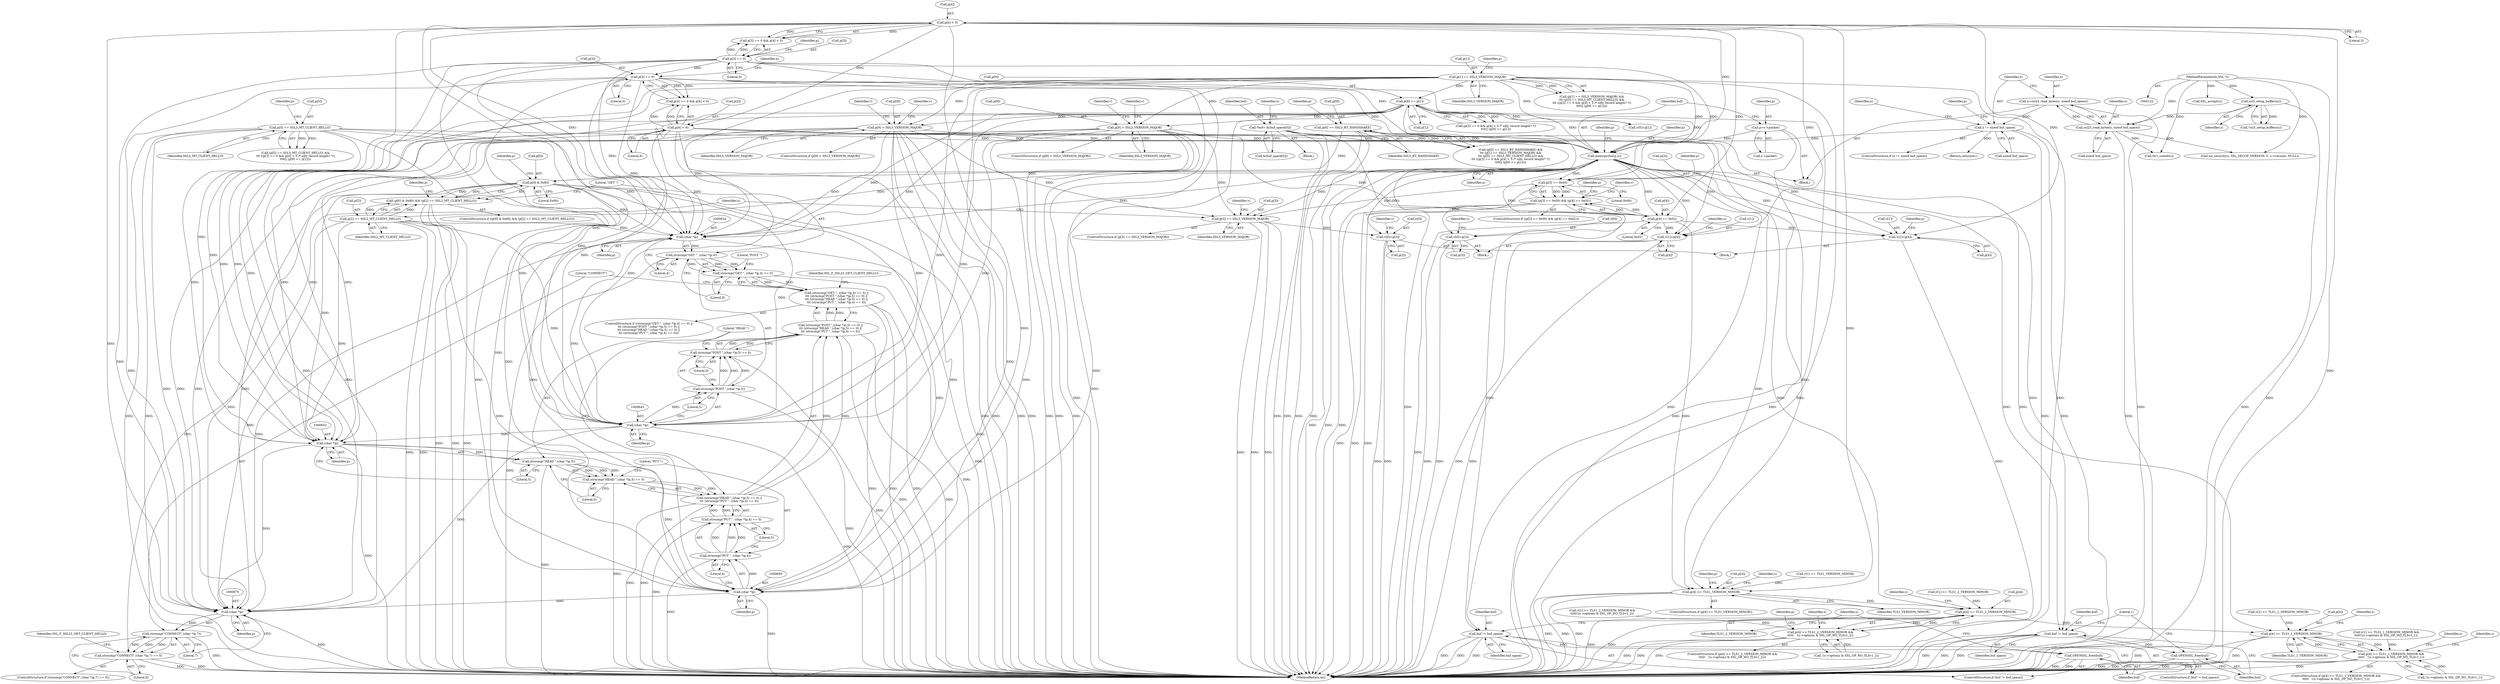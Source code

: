 digraph "1_openssl_280b1f1ad12131defcd986676a8fc9717aaa601b@API" {
"1000415" [label="(Call,memcpy(buf,p,n))"];
"1000127" [label="(Call,*buf= &(buf_space[0]))"];
"1000410" [label="(Call,p=s->packet)"];
"1000234" [label="(Call,p[3] == 0)"];
"1000207" [label="(Call,p[3] == 0)"];
"1000194" [label="(Call,p[1] == SSL3_VERSION_MAJOR)"];
"1000212" [label="(Call,p[4] < 5)"];
"1000217" [label="(Call,p[9] >= p[1])"];
"1000200" [label="(Call,p[5] == SSL3_MT_CLIENT_HELLO)"];
"1000239" [label="(Call,p[4] < 6)"];
"1000188" [label="(Call,p[0] == SSL3_RT_HANDSHAKE)"];
"1000251" [label="(Call,p[9] > SSL3_VERSION_MAJOR)"];
"1000392" [label="(Call,p[9] > SSL3_VERSION_MAJOR)"];
"1000179" [label="(Call,n != sizeof buf_space)"];
"1000172" [label="(Call,n=ssl23_read_bytes(s, sizeof buf_space))"];
"1000174" [label="(Call,ssl23_read_bytes(s, sizeof buf_space))"];
"1000169" [label="(Call,ssl3_setup_buffers(s))"];
"1000123" [label="(MethodParameterIn,SSL *s)"];
"1000421" [label="(Call,p[0] & 0x80)"];
"1000420" [label="(Call,(p[0] & 0x80) && (p[2] == SSL2_MT_CLIENT_HELLO))"];
"1000633" [label="(Call,(char *)p)"];
"1000631" [label="(Call,strncmp(\"GET \", (char *)p,4))"];
"1000630" [label="(Call,strncmp(\"GET \", (char *)p,4) == 0)"];
"1000629" [label="(Call,(strncmp(\"GET \", (char *)p,4) == 0) ||\n\t\t\t (strncmp(\"POST \",(char *)p,5) == 0) ||\n\t\t\t (strncmp(\"HEAD \",(char *)p,5) == 0) ||\n\t\t\t (strncmp(\"PUT \", (char *)p,4) == 0))"];
"1000642" [label="(Call,(char *)p)"];
"1000640" [label="(Call,strncmp(\"POST \",(char *)p,5))"];
"1000639" [label="(Call,strncmp(\"POST \",(char *)p,5) == 0)"];
"1000638" [label="(Call,(strncmp(\"POST \",(char *)p,5) == 0) ||\n\t\t\t (strncmp(\"HEAD \",(char *)p,5) == 0) ||\n\t\t\t (strncmp(\"PUT \", (char *)p,4) == 0))"];
"1000651" [label="(Call,(char *)p)"];
"1000649" [label="(Call,strncmp(\"HEAD \",(char *)p,5))"];
"1000648" [label="(Call,strncmp(\"HEAD \",(char *)p,5) == 0)"];
"1000647" [label="(Call,(strncmp(\"HEAD \",(char *)p,5) == 0) ||\n\t\t\t (strncmp(\"PUT \", (char *)p,4) == 0))"];
"1000659" [label="(Call,(char *)p)"];
"1000657" [label="(Call,strncmp(\"PUT \", (char *)p,4))"];
"1000656" [label="(Call,strncmp(\"PUT \", (char *)p,4) == 0)"];
"1000674" [label="(Call,(char *)p)"];
"1000672" [label="(Call,strncmp(\"CONNECT\",(char *)p,7))"];
"1000671" [label="(Call,strncmp(\"CONNECT\",(char *)p,7) == 0)"];
"1000426" [label="(Call,p[2] == SSL2_MT_CLIENT_HELLO)"];
"1000434" [label="(Call,p[3] == 0x00)"];
"1000433" [label="(Call,(p[3] == 0x00) && (p[4] == 0x02))"];
"1000445" [label="(Call,v[0]=p[3])"];
"1000471" [label="(Call,p[3] == SSL3_VERSION_MAJOR)"];
"1000477" [label="(Call,v[0]=p[3])"];
"1000439" [label="(Call,p[4] == 0x02)"];
"1000452" [label="(Call,v[1]=p[4])"];
"1000484" [label="(Call,v[1]=p[4])"];
"1000492" [label="(Call,p[4] >= TLS1_VERSION_MINOR)"];
"1000500" [label="(Call,p[4] >= TLS1_2_VERSION_MINOR)"];
"1000499" [label="(Call,p[4] >= TLS1_2_VERSION_MINOR &&\n\t\t\t\t\t   !(s->options & SSL_OP_NO_TLSv1_2))"];
"1000525" [label="(Call,p[4] >= TLS1_1_VERSION_MINOR)"];
"1000524" [label="(Call,p[4] >= TLS1_1_VERSION_MINOR &&\n\t\t\t\t\t   !(s->options & SSL_OP_NO_TLSv1_1))"];
"1000743" [label="(Call,buf != buf_space)"];
"1000746" [label="(Call,OPENSSL_free(buf))"];
"1000753" [label="(Call,buf != buf_space)"];
"1000756" [label="(Call,OPENSSL_free(buf))"];
"1000432" [label="(ControlStructure,if ((p[3] == 0x00) && (p[4] == 0x02)))"];
"1000422" [label="(Call,p[0])"];
"1000419" [label="(ControlStructure,if ((p[0] & 0x80) && (p[2] == SSL2_MT_CLIENT_HELLO)))"];
"1000433" [label="(Call,(p[3] == 0x00) && (p[4] == 0x02))"];
"1000649" [label="(Call,strncmp(\"HEAD \",(char *)p,5))"];
"1000193" [label="(Call,(p[1] == SSL3_VERSION_MAJOR) &&\n\t\t\t (p[5] == SSL3_MT_CLIENT_HELLO) &&\n\t\t\t ((p[3] == 0 && p[4] < 5 /* silly record length? */)\n\t\t\t\t|| (p[9] >= p[1])))"];
"1000202" [label="(Identifier,p)"];
"1000638" [label="(Call,(strncmp(\"POST \",(char *)p,5) == 0) ||\n\t\t\t (strncmp(\"HEAD \",(char *)p,5) == 0) ||\n\t\t\t (strncmp(\"PUT \", (char *)p,4) == 0))"];
"1000491" [label="(ControlStructure,if (p[4] >= TLS1_VERSION_MINOR))"];
"1000672" [label="(Call,strncmp(\"CONNECT\",(char *)p,7))"];
"1000129" [label="(Call,&(buf_space[0]))"];
"1000277" [label="(Call,v[1] >= TLS1_2_VERSION_MINOR &&\n\t\t\t\t\t!(s->options & SSL_OP_NO_TLSv1_2))"];
"1000184" [label="(Identifier,n)"];
"1000440" [label="(Call,p[4])"];
"1000233" [label="(Call,p[3] == 0 && p[4] < 6)"];
"1000640" [label="(Call,strncmp(\"POST \",(char *)p,5))"];
"1000243" [label="(Literal,6)"];
"1000415" [label="(Call,memcpy(buf,p,n))"];
"1000194" [label="(Call,p[1] == SSL3_VERSION_MAJOR)"];
"1000157" [label="(Block,)"];
"1000212" [label="(Call,p[4] < 5)"];
"1000218" [label="(Call,p[9])"];
"1000479" [label="(Identifier,v)"];
"1000300" [label="(Call,v[1] >= TLS1_1_VERSION_MINOR &&\n\t\t\t\t\t!(s->options & SSL_OP_NO_TLSv1_1))"];
"1000747" [label="(Identifier,buf)"];
"1000255" [label="(Identifier,SSL3_VERSION_MAJOR)"];
"1000674" [label="(Call,(char *)p)"];
"1000499" [label="(Call,p[4] >= TLS1_2_VERSION_MINOR &&\n\t\t\t\t\t   !(s->options & SSL_OP_NO_TLSv1_2))"];
"1000523" [label="(ControlStructure,if (p[4] >= TLS1_1_VERSION_MINOR &&\n\t\t\t\t\t   !(s->options & SSL_OP_NO_TLSv1_1)))"];
"1000188" [label="(Call,p[0] == SSL3_RT_HANDSHAKE)"];
"1000477" [label="(Call,v[0]=p[3])"];
"1000221" [label="(Call,p[1])"];
"1000645" [label="(Literal,5)"];
"1000200" [label="(Call,p[5] == SSL3_MT_CLIENT_HELLO)"];
"1000187" [label="(Call,(p[0] == SSL3_RT_HANDSHAKE) &&\n\t\t\t (p[1] == SSL3_VERSION_MAJOR) &&\n\t\t\t (p[5] == SSL3_MT_CLIENT_HELLO) &&\n\t\t\t ((p[3] == 0 && p[4] < 5 /* silly record length? */)\n\t\t\t\t|| (p[9] >= p[1])))"];
"1000636" [label="(Literal,4)"];
"1000454" [label="(Identifier,v)"];
"1000742" [label="(ControlStructure,if (buf != buf_space))"];
"1000183" [label="(Return,return(n);)"];
"1000647" [label="(Call,(strncmp(\"HEAD \",(char *)p,5) == 0) ||\n\t\t\t (strncmp(\"PUT \", (char *)p,4) == 0))"];
"1000301" [label="(Call,v[1] >= TLS1_1_VERSION_MINOR)"];
"1000486" [label="(Identifier,v)"];
"1000405" [label="(Identifier,v)"];
"1000434" [label="(Call,p[3] == 0x00)"];
"1000225" [label="(Call,v[0]=p[1])"];
"1000475" [label="(Identifier,SSL3_VERSION_MAJOR)"];
"1000471" [label="(Call,p[3] == SSL3_VERSION_MAJOR)"];
"1000527" [label="(Identifier,p)"];
"1000172" [label="(Call,n=ssl23_read_bytes(s, sizeof buf_space))"];
"1000427" [label="(Call,p[2])"];
"1000251" [label="(Call,p[9] > SSL3_VERSION_MAJOR)"];
"1000743" [label="(Call,buf != buf_space)"];
"1000181" [label="(Call,sizeof buf_space)"];
"1000168" [label="(Call,!ssl3_setup_buffers(s))"];
"1000217" [label="(Call,p[9] >= p[1])"];
"1000635" [label="(Identifier,p)"];
"1000174" [label="(Call,ssl23_read_bytes(s, sizeof buf_space))"];
"1000641" [label="(Literal,\"POST \")"];
"1000508" [label="(Identifier,s)"];
"1000204" [label="(Identifier,SSL3_MT_CLIENT_HELLO)"];
"1000234" [label="(Call,p[3] == 0)"];
"1000124" [label="(Block,)"];
"1000629" [label="(Call,(strncmp(\"GET \", (char *)p,4) == 0) ||\n\t\t\t (strncmp(\"POST \",(char *)p,5) == 0) ||\n\t\t\t (strncmp(\"HEAD \",(char *)p,5) == 0) ||\n\t\t\t (strncmp(\"PUT \", (char *)p,4) == 0))"];
"1000452" [label="(Call,v[1]=p[4])"];
"1000214" [label="(Identifier,p)"];
"1000176" [label="(Call,sizeof buf_space)"];
"1000258" [label="(Identifier,v)"];
"1000678" [label="(Literal,0)"];
"1000478" [label="(Call,v[0])"];
"1000744" [label="(Identifier,buf)"];
"1000435" [label="(Call,p[3])"];
"1000198" [label="(Identifier,SSL3_VERSION_MAJOR)"];
"1000213" [label="(Call,p[4])"];
"1000449" [label="(Call,p[3])"];
"1000525" [label="(Call,p[4] >= TLS1_1_VERSION_MINOR)"];
"1000666" [label="(Identifier,SSL_F_SSL23_GET_CLIENT_HELLO)"];
"1000691" [label="(Call,tls1_suiteb(s))"];
"1000662" [label="(Literal,4)"];
"1000676" [label="(Identifier,p)"];
"1000127" [label="(Call,*buf= &(buf_space[0]))"];
"1000688" [label="(Identifier,s)"];
"1000241" [label="(Identifier,p)"];
"1000175" [label="(Identifier,s)"];
"1000552" [label="(Identifier,s)"];
"1000657" [label="(Call,strncmp(\"PUT \", (char *)p,4))"];
"1000178" [label="(ControlStructure,if (n != sizeof buf_space))"];
"1000633" [label="(Call,(char *)p)"];
"1000745" [label="(Identifier,buf_space)"];
"1000529" [label="(Identifier,TLS1_1_VERSION_MINOR)"];
"1000754" [label="(Identifier,buf)"];
"1000270" [label="(Call,v[1] >= TLS1_VERSION_MINOR)"];
"1000713" [label="(Call,ssl_security(s, SSL_SECOP_VERSION, 0, s->version, NULL))"];
"1000170" [label="(Identifier,s)"];
"1000485" [label="(Call,v[1])"];
"1000143" [label="(Identifier,n)"];
"1000646" [label="(Literal,0)"];
"1000526" [label="(Call,p[4])"];
"1000673" [label="(Literal,\"CONNECT\")"];
"1000654" [label="(Literal,5)"];
"1000496" [label="(Identifier,TLS1_VERSION_MINOR)"];
"1000416" [label="(Identifier,buf)"];
"1000637" [label="(Literal,0)"];
"1000639" [label="(Call,strncmp(\"POST \",(char *)p,5) == 0)"];
"1000498" [label="(ControlStructure,if (p[4] >= TLS1_2_VERSION_MINOR &&\n\t\t\t\t\t   !(s->options & SSL_OP_NO_TLSv1_2)))"];
"1000757" [label="(Identifier,buf)"];
"1000128" [label="(Identifier,buf)"];
"1000173" [label="(Identifier,n)"];
"1000628" [label="(ControlStructure,if ((strncmp(\"GET \", (char *)p,4) == 0) ||\n\t\t\t (strncmp(\"POST \",(char *)p,5) == 0) ||\n\t\t\t (strncmp(\"HEAD \",(char *)p,5) == 0) ||\n\t\t\t (strncmp(\"PUT \", (char *)p,4) == 0)))"];
"1000473" [label="(Identifier,p)"];
"1000648" [label="(Call,strncmp(\"HEAD \",(char *)p,5) == 0)"];
"1000470" [label="(ControlStructure,if (p[3] == SSL3_VERSION_MAJOR))"];
"1000428" [label="(Identifier,p)"];
"1000240" [label="(Call,p[4])"];
"1000169" [label="(Call,ssl3_setup_buffers(s))"];
"1000505" [label="(Call,!(s->options & SSL_OP_NO_TLSv1_2))"];
"1000677" [label="(Literal,7)"];
"1000235" [label="(Call,p[3])"];
"1000196" [label="(Identifier,p)"];
"1000502" [label="(Identifier,p)"];
"1000425" [label="(Literal,0x80)"];
"1000514" [label="(Identifier,s)"];
"1000423" [label="(Identifier,p)"];
"1000399" [label="(Identifier,v)"];
"1000447" [label="(Identifier,v)"];
"1000488" [label="(Call,p[4])"];
"1000436" [label="(Identifier,p)"];
"1000472" [label="(Call,p[3])"];
"1000476" [label="(Block,)"];
"1000252" [label="(Call,p[9])"];
"1000755" [label="(Identifier,buf_space)"];
"1000421" [label="(Call,p[0] & 0x80)"];
"1000430" [label="(Identifier,SSL2_MT_CLIENT_HELLO)"];
"1000504" [label="(Identifier,TLS1_2_VERSION_MINOR)"];
"1000443" [label="(Literal,0x02)"];
"1000752" [label="(ControlStructure,if (buf != buf_space))"];
"1000750" [label="(Identifier,s)"];
"1000446" [label="(Call,v[0])"];
"1000481" [label="(Call,p[3])"];
"1000412" [label="(Call,s->packet)"];
"1000492" [label="(Call,p[4] >= TLS1_VERSION_MINOR)"];
"1000192" [label="(Identifier,SSL3_RT_HANDSHAKE)"];
"1000195" [label="(Call,p[1])"];
"1000438" [label="(Literal,0x00)"];
"1000761" [label="(MethodReturn,int)"];
"1000417" [label="(Identifier,p)"];
"1000533" [label="(Identifier,s)"];
"1000391" [label="(ControlStructure,if (p[9] > SSL3_VERSION_MAJOR))"];
"1000453" [label="(Call,v[1])"];
"1000493" [label="(Call,p[4])"];
"1000444" [label="(Block,)"];
"1000278" [label="(Call,v[1] >= TLS1_2_VERSION_MINOR)"];
"1000632" [label="(Literal,\"GET \")"];
"1000123" [label="(MethodParameterIn,SSL *s)"];
"1000179" [label="(Call,n != sizeof buf_space)"];
"1000524" [label="(Call,p[4] >= TLS1_1_VERSION_MINOR &&\n\t\t\t\t\t   !(s->options & SSL_OP_NO_TLSv1_1))"];
"1000209" [label="(Identifier,p)"];
"1000439" [label="(Call,p[4] == 0x02)"];
"1000445" [label="(Call,v[0]=p[3])"];
"1000206" [label="(Call,p[3] == 0 && p[4] < 5)"];
"1000530" [label="(Call,!(s->options & SSL_OP_NO_TLSv1_1))"];
"1000205" [label="(Call,(p[3] == 0 && p[4] < 5 /* silly record length? */)\n\t\t\t\t|| (p[9] >= p[1]))"];
"1000642" [label="(Call,(char *)p)"];
"1000207" [label="(Call,p[3] == 0)"];
"1000456" [label="(Call,p[4])"];
"1000651" [label="(Call,(char *)p)"];
"1000631" [label="(Call,strncmp(\"GET \", (char *)p,4))"];
"1000539" [label="(Identifier,s)"];
"1000238" [label="(Literal,0)"];
"1000760" [label="(Literal,1)"];
"1000250" [label="(ControlStructure,if (p[9] > SSL3_VERSION_MAJOR))"];
"1000656" [label="(Call,strncmp(\"PUT \", (char *)p,4) == 0)"];
"1000681" [label="(Identifier,SSL_F_SSL23_GET_CLIENT_HELLO)"];
"1000211" [label="(Literal,0)"];
"1000201" [label="(Call,p[5])"];
"1000602" [label="(Identifier,s)"];
"1000500" [label="(Call,p[4] >= TLS1_2_VERSION_MINOR)"];
"1000494" [label="(Identifier,p)"];
"1000659" [label="(Call,(char *)p)"];
"1000208" [label="(Call,p[3])"];
"1000180" [label="(Identifier,n)"];
"1000189" [label="(Call,p[0])"];
"1000644" [label="(Identifier,p)"];
"1000396" [label="(Identifier,SSL3_VERSION_MAJOR)"];
"1000393" [label="(Call,p[9])"];
"1000392" [label="(Call,p[9] > SSL3_VERSION_MAJOR)"];
"1000410" [label="(Call,p=s->packet)"];
"1000753" [label="(Call,buf != buf_space)"];
"1000216" [label="(Literal,5)"];
"1000441" [label="(Identifier,p)"];
"1000264" [label="(Identifier,v)"];
"1000190" [label="(Identifier,p)"];
"1000671" [label="(Call,strncmp(\"CONNECT\",(char *)p,7) == 0)"];
"1000655" [label="(Literal,0)"];
"1000746" [label="(Call,OPENSSL_free(buf))"];
"1000418" [label="(Identifier,n)"];
"1000463" [label="(Identifier,s)"];
"1000650" [label="(Literal,\"HEAD \")"];
"1000663" [label="(Literal,0)"];
"1000658" [label="(Literal,\"PUT \")"];
"1000661" [label="(Identifier,p)"];
"1000756" [label="(Call,OPENSSL_free(buf))"];
"1000484" [label="(Call,v[1]=p[4])"];
"1000630" [label="(Call,strncmp(\"GET \", (char *)p,4) == 0)"];
"1000426" [label="(Call,p[2] == SSL2_MT_CLIENT_HELLO)"];
"1000199" [label="(Call,(p[5] == SSL3_MT_CLIENT_HELLO) &&\n\t\t\t ((p[3] == 0 && p[4] < 5 /* silly record length? */)\n\t\t\t\t|| (p[9] >= p[1])))"];
"1000749" [label="(Call,SSL_accept(s))"];
"1000501" [label="(Call,p[4])"];
"1000420" [label="(Call,(p[0] & 0x80) && (p[2] == SSL2_MT_CLIENT_HELLO))"];
"1000239" [label="(Call,p[4] < 6)"];
"1000670" [label="(ControlStructure,if (strncmp(\"CONNECT\",(char *)p,7) == 0))"];
"1000653" [label="(Identifier,p)"];
"1000411" [label="(Identifier,p)"];
"1000415" -> "1000157"  [label="AST: "];
"1000415" -> "1000418"  [label="CFG: "];
"1000416" -> "1000415"  [label="AST: "];
"1000417" -> "1000415"  [label="AST: "];
"1000418" -> "1000415"  [label="AST: "];
"1000423" -> "1000415"  [label="CFG: "];
"1000415" -> "1000761"  [label="DDG: "];
"1000415" -> "1000761"  [label="DDG: "];
"1000415" -> "1000761"  [label="DDG: "];
"1000127" -> "1000415"  [label="DDG: "];
"1000410" -> "1000415"  [label="DDG: "];
"1000234" -> "1000415"  [label="DDG: "];
"1000194" -> "1000415"  [label="DDG: "];
"1000207" -> "1000415"  [label="DDG: "];
"1000212" -> "1000415"  [label="DDG: "];
"1000217" -> "1000415"  [label="DDG: "];
"1000200" -> "1000415"  [label="DDG: "];
"1000239" -> "1000415"  [label="DDG: "];
"1000188" -> "1000415"  [label="DDG: "];
"1000251" -> "1000415"  [label="DDG: "];
"1000392" -> "1000415"  [label="DDG: "];
"1000179" -> "1000415"  [label="DDG: "];
"1000415" -> "1000421"  [label="DDG: "];
"1000415" -> "1000426"  [label="DDG: "];
"1000415" -> "1000434"  [label="DDG: "];
"1000415" -> "1000439"  [label="DDG: "];
"1000415" -> "1000445"  [label="DDG: "];
"1000415" -> "1000452"  [label="DDG: "];
"1000415" -> "1000471"  [label="DDG: "];
"1000415" -> "1000477"  [label="DDG: "];
"1000415" -> "1000484"  [label="DDG: "];
"1000415" -> "1000492"  [label="DDG: "];
"1000415" -> "1000500"  [label="DDG: "];
"1000415" -> "1000525"  [label="DDG: "];
"1000415" -> "1000633"  [label="DDG: "];
"1000415" -> "1000743"  [label="DDG: "];
"1000415" -> "1000753"  [label="DDG: "];
"1000127" -> "1000124"  [label="AST: "];
"1000127" -> "1000129"  [label="CFG: "];
"1000128" -> "1000127"  [label="AST: "];
"1000129" -> "1000127"  [label="AST: "];
"1000143" -> "1000127"  [label="CFG: "];
"1000127" -> "1000761"  [label="DDG: "];
"1000127" -> "1000761"  [label="DDG: "];
"1000127" -> "1000743"  [label="DDG: "];
"1000127" -> "1000753"  [label="DDG: "];
"1000410" -> "1000157"  [label="AST: "];
"1000410" -> "1000412"  [label="CFG: "];
"1000411" -> "1000410"  [label="AST: "];
"1000412" -> "1000410"  [label="AST: "];
"1000416" -> "1000410"  [label="CFG: "];
"1000410" -> "1000761"  [label="DDG: "];
"1000234" -> "1000233"  [label="AST: "];
"1000234" -> "1000238"  [label="CFG: "];
"1000235" -> "1000234"  [label="AST: "];
"1000238" -> "1000234"  [label="AST: "];
"1000241" -> "1000234"  [label="CFG: "];
"1000233" -> "1000234"  [label="CFG: "];
"1000234" -> "1000761"  [label="DDG: "];
"1000234" -> "1000233"  [label="DDG: "];
"1000234" -> "1000233"  [label="DDG: "];
"1000207" -> "1000234"  [label="DDG: "];
"1000234" -> "1000434"  [label="DDG: "];
"1000234" -> "1000633"  [label="DDG: "];
"1000234" -> "1000642"  [label="DDG: "];
"1000234" -> "1000651"  [label="DDG: "];
"1000234" -> "1000659"  [label="DDG: "];
"1000234" -> "1000674"  [label="DDG: "];
"1000207" -> "1000206"  [label="AST: "];
"1000207" -> "1000211"  [label="CFG: "];
"1000208" -> "1000207"  [label="AST: "];
"1000211" -> "1000207"  [label="AST: "];
"1000214" -> "1000207"  [label="CFG: "];
"1000206" -> "1000207"  [label="CFG: "];
"1000207" -> "1000761"  [label="DDG: "];
"1000207" -> "1000206"  [label="DDG: "];
"1000207" -> "1000206"  [label="DDG: "];
"1000207" -> "1000434"  [label="DDG: "];
"1000207" -> "1000633"  [label="DDG: "];
"1000207" -> "1000642"  [label="DDG: "];
"1000207" -> "1000651"  [label="DDG: "];
"1000207" -> "1000659"  [label="DDG: "];
"1000207" -> "1000674"  [label="DDG: "];
"1000194" -> "1000193"  [label="AST: "];
"1000194" -> "1000198"  [label="CFG: "];
"1000195" -> "1000194"  [label="AST: "];
"1000198" -> "1000194"  [label="AST: "];
"1000202" -> "1000194"  [label="CFG: "];
"1000193" -> "1000194"  [label="CFG: "];
"1000194" -> "1000761"  [label="DDG: "];
"1000194" -> "1000761"  [label="DDG: "];
"1000194" -> "1000193"  [label="DDG: "];
"1000194" -> "1000193"  [label="DDG: "];
"1000194" -> "1000217"  [label="DDG: "];
"1000194" -> "1000225"  [label="DDG: "];
"1000194" -> "1000251"  [label="DDG: "];
"1000194" -> "1000392"  [label="DDG: "];
"1000194" -> "1000633"  [label="DDG: "];
"1000194" -> "1000642"  [label="DDG: "];
"1000194" -> "1000651"  [label="DDG: "];
"1000194" -> "1000659"  [label="DDG: "];
"1000194" -> "1000674"  [label="DDG: "];
"1000212" -> "1000206"  [label="AST: "];
"1000212" -> "1000216"  [label="CFG: "];
"1000213" -> "1000212"  [label="AST: "];
"1000216" -> "1000212"  [label="AST: "];
"1000206" -> "1000212"  [label="CFG: "];
"1000212" -> "1000761"  [label="DDG: "];
"1000212" -> "1000206"  [label="DDG: "];
"1000212" -> "1000206"  [label="DDG: "];
"1000212" -> "1000239"  [label="DDG: "];
"1000212" -> "1000439"  [label="DDG: "];
"1000212" -> "1000452"  [label="DDG: "];
"1000212" -> "1000484"  [label="DDG: "];
"1000212" -> "1000492"  [label="DDG: "];
"1000212" -> "1000633"  [label="DDG: "];
"1000212" -> "1000642"  [label="DDG: "];
"1000212" -> "1000651"  [label="DDG: "];
"1000212" -> "1000659"  [label="DDG: "];
"1000212" -> "1000674"  [label="DDG: "];
"1000217" -> "1000205"  [label="AST: "];
"1000217" -> "1000221"  [label="CFG: "];
"1000218" -> "1000217"  [label="AST: "];
"1000221" -> "1000217"  [label="AST: "];
"1000205" -> "1000217"  [label="CFG: "];
"1000217" -> "1000761"  [label="DDG: "];
"1000217" -> "1000761"  [label="DDG: "];
"1000217" -> "1000205"  [label="DDG: "];
"1000217" -> "1000205"  [label="DDG: "];
"1000217" -> "1000225"  [label="DDG: "];
"1000217" -> "1000251"  [label="DDG: "];
"1000217" -> "1000392"  [label="DDG: "];
"1000217" -> "1000633"  [label="DDG: "];
"1000217" -> "1000642"  [label="DDG: "];
"1000217" -> "1000651"  [label="DDG: "];
"1000217" -> "1000659"  [label="DDG: "];
"1000217" -> "1000674"  [label="DDG: "];
"1000200" -> "1000199"  [label="AST: "];
"1000200" -> "1000204"  [label="CFG: "];
"1000201" -> "1000200"  [label="AST: "];
"1000204" -> "1000200"  [label="AST: "];
"1000209" -> "1000200"  [label="CFG: "];
"1000199" -> "1000200"  [label="CFG: "];
"1000200" -> "1000761"  [label="DDG: "];
"1000200" -> "1000761"  [label="DDG: "];
"1000200" -> "1000199"  [label="DDG: "];
"1000200" -> "1000199"  [label="DDG: "];
"1000200" -> "1000633"  [label="DDG: "];
"1000200" -> "1000642"  [label="DDG: "];
"1000200" -> "1000651"  [label="DDG: "];
"1000200" -> "1000659"  [label="DDG: "];
"1000200" -> "1000674"  [label="DDG: "];
"1000239" -> "1000233"  [label="AST: "];
"1000239" -> "1000243"  [label="CFG: "];
"1000240" -> "1000239"  [label="AST: "];
"1000243" -> "1000239"  [label="AST: "];
"1000233" -> "1000239"  [label="CFG: "];
"1000239" -> "1000761"  [label="DDG: "];
"1000239" -> "1000233"  [label="DDG: "];
"1000239" -> "1000233"  [label="DDG: "];
"1000239" -> "1000439"  [label="DDG: "];
"1000239" -> "1000452"  [label="DDG: "];
"1000239" -> "1000484"  [label="DDG: "];
"1000239" -> "1000492"  [label="DDG: "];
"1000239" -> "1000633"  [label="DDG: "];
"1000239" -> "1000642"  [label="DDG: "];
"1000239" -> "1000651"  [label="DDG: "];
"1000239" -> "1000659"  [label="DDG: "];
"1000239" -> "1000674"  [label="DDG: "];
"1000188" -> "1000187"  [label="AST: "];
"1000188" -> "1000192"  [label="CFG: "];
"1000189" -> "1000188"  [label="AST: "];
"1000192" -> "1000188"  [label="AST: "];
"1000196" -> "1000188"  [label="CFG: "];
"1000187" -> "1000188"  [label="CFG: "];
"1000188" -> "1000761"  [label="DDG: "];
"1000188" -> "1000761"  [label="DDG: "];
"1000188" -> "1000187"  [label="DDG: "];
"1000188" -> "1000187"  [label="DDG: "];
"1000188" -> "1000421"  [label="DDG: "];
"1000251" -> "1000250"  [label="AST: "];
"1000251" -> "1000255"  [label="CFG: "];
"1000252" -> "1000251"  [label="AST: "];
"1000255" -> "1000251"  [label="AST: "];
"1000258" -> "1000251"  [label="CFG: "];
"1000264" -> "1000251"  [label="CFG: "];
"1000251" -> "1000761"  [label="DDG: "];
"1000251" -> "1000761"  [label="DDG: "];
"1000251" -> "1000761"  [label="DDG: "];
"1000251" -> "1000471"  [label="DDG: "];
"1000251" -> "1000633"  [label="DDG: "];
"1000251" -> "1000642"  [label="DDG: "];
"1000251" -> "1000651"  [label="DDG: "];
"1000251" -> "1000659"  [label="DDG: "];
"1000251" -> "1000674"  [label="DDG: "];
"1000392" -> "1000391"  [label="AST: "];
"1000392" -> "1000396"  [label="CFG: "];
"1000393" -> "1000392"  [label="AST: "];
"1000396" -> "1000392"  [label="AST: "];
"1000399" -> "1000392"  [label="CFG: "];
"1000405" -> "1000392"  [label="CFG: "];
"1000392" -> "1000761"  [label="DDG: "];
"1000392" -> "1000761"  [label="DDG: "];
"1000392" -> "1000761"  [label="DDG: "];
"1000392" -> "1000471"  [label="DDG: "];
"1000392" -> "1000633"  [label="DDG: "];
"1000392" -> "1000642"  [label="DDG: "];
"1000392" -> "1000651"  [label="DDG: "];
"1000392" -> "1000659"  [label="DDG: "];
"1000392" -> "1000674"  [label="DDG: "];
"1000179" -> "1000178"  [label="AST: "];
"1000179" -> "1000181"  [label="CFG: "];
"1000180" -> "1000179"  [label="AST: "];
"1000181" -> "1000179"  [label="AST: "];
"1000184" -> "1000179"  [label="CFG: "];
"1000190" -> "1000179"  [label="CFG: "];
"1000179" -> "1000761"  [label="DDG: "];
"1000179" -> "1000761"  [label="DDG: "];
"1000172" -> "1000179"  [label="DDG: "];
"1000179" -> "1000183"  [label="DDG: "];
"1000172" -> "1000157"  [label="AST: "];
"1000172" -> "1000174"  [label="CFG: "];
"1000173" -> "1000172"  [label="AST: "];
"1000174" -> "1000172"  [label="AST: "];
"1000180" -> "1000172"  [label="CFG: "];
"1000172" -> "1000761"  [label="DDG: "];
"1000174" -> "1000172"  [label="DDG: "];
"1000174" -> "1000176"  [label="CFG: "];
"1000175" -> "1000174"  [label="AST: "];
"1000176" -> "1000174"  [label="AST: "];
"1000174" -> "1000761"  [label="DDG: "];
"1000169" -> "1000174"  [label="DDG: "];
"1000123" -> "1000174"  [label="DDG: "];
"1000174" -> "1000691"  [label="DDG: "];
"1000174" -> "1000713"  [label="DDG: "];
"1000169" -> "1000168"  [label="AST: "];
"1000169" -> "1000170"  [label="CFG: "];
"1000170" -> "1000169"  [label="AST: "];
"1000168" -> "1000169"  [label="CFG: "];
"1000169" -> "1000761"  [label="DDG: "];
"1000169" -> "1000168"  [label="DDG: "];
"1000123" -> "1000169"  [label="DDG: "];
"1000123" -> "1000122"  [label="AST: "];
"1000123" -> "1000761"  [label="DDG: "];
"1000123" -> "1000691"  [label="DDG: "];
"1000123" -> "1000713"  [label="DDG: "];
"1000123" -> "1000749"  [label="DDG: "];
"1000421" -> "1000420"  [label="AST: "];
"1000421" -> "1000425"  [label="CFG: "];
"1000422" -> "1000421"  [label="AST: "];
"1000425" -> "1000421"  [label="AST: "];
"1000428" -> "1000421"  [label="CFG: "];
"1000420" -> "1000421"  [label="CFG: "];
"1000421" -> "1000761"  [label="DDG: "];
"1000421" -> "1000420"  [label="DDG: "];
"1000421" -> "1000420"  [label="DDG: "];
"1000421" -> "1000633"  [label="DDG: "];
"1000421" -> "1000642"  [label="DDG: "];
"1000421" -> "1000651"  [label="DDG: "];
"1000421" -> "1000659"  [label="DDG: "];
"1000421" -> "1000674"  [label="DDG: "];
"1000420" -> "1000419"  [label="AST: "];
"1000420" -> "1000426"  [label="CFG: "];
"1000426" -> "1000420"  [label="AST: "];
"1000436" -> "1000420"  [label="CFG: "];
"1000632" -> "1000420"  [label="CFG: "];
"1000420" -> "1000761"  [label="DDG: "];
"1000420" -> "1000761"  [label="DDG: "];
"1000420" -> "1000761"  [label="DDG: "];
"1000426" -> "1000420"  [label="DDG: "];
"1000426" -> "1000420"  [label="DDG: "];
"1000633" -> "1000631"  [label="AST: "];
"1000633" -> "1000635"  [label="CFG: "];
"1000634" -> "1000633"  [label="AST: "];
"1000635" -> "1000633"  [label="AST: "];
"1000636" -> "1000633"  [label="CFG: "];
"1000633" -> "1000761"  [label="DDG: "];
"1000633" -> "1000631"  [label="DDG: "];
"1000426" -> "1000633"  [label="DDG: "];
"1000633" -> "1000642"  [label="DDG: "];
"1000633" -> "1000674"  [label="DDG: "];
"1000631" -> "1000630"  [label="AST: "];
"1000631" -> "1000636"  [label="CFG: "];
"1000632" -> "1000631"  [label="AST: "];
"1000636" -> "1000631"  [label="AST: "];
"1000637" -> "1000631"  [label="CFG: "];
"1000631" -> "1000761"  [label="DDG: "];
"1000631" -> "1000630"  [label="DDG: "];
"1000631" -> "1000630"  [label="DDG: "];
"1000631" -> "1000630"  [label="DDG: "];
"1000630" -> "1000629"  [label="AST: "];
"1000630" -> "1000637"  [label="CFG: "];
"1000637" -> "1000630"  [label="AST: "];
"1000641" -> "1000630"  [label="CFG: "];
"1000629" -> "1000630"  [label="CFG: "];
"1000630" -> "1000761"  [label="DDG: "];
"1000630" -> "1000629"  [label="DDG: "];
"1000630" -> "1000629"  [label="DDG: "];
"1000629" -> "1000628"  [label="AST: "];
"1000629" -> "1000638"  [label="CFG: "];
"1000638" -> "1000629"  [label="AST: "];
"1000666" -> "1000629"  [label="CFG: "];
"1000673" -> "1000629"  [label="CFG: "];
"1000629" -> "1000761"  [label="DDG: "];
"1000629" -> "1000761"  [label="DDG: "];
"1000629" -> "1000761"  [label="DDG: "];
"1000638" -> "1000629"  [label="DDG: "];
"1000638" -> "1000629"  [label="DDG: "];
"1000642" -> "1000640"  [label="AST: "];
"1000642" -> "1000644"  [label="CFG: "];
"1000643" -> "1000642"  [label="AST: "];
"1000644" -> "1000642"  [label="AST: "];
"1000645" -> "1000642"  [label="CFG: "];
"1000642" -> "1000761"  [label="DDG: "];
"1000642" -> "1000640"  [label="DDG: "];
"1000426" -> "1000642"  [label="DDG: "];
"1000642" -> "1000651"  [label="DDG: "];
"1000642" -> "1000674"  [label="DDG: "];
"1000640" -> "1000639"  [label="AST: "];
"1000640" -> "1000645"  [label="CFG: "];
"1000641" -> "1000640"  [label="AST: "];
"1000645" -> "1000640"  [label="AST: "];
"1000646" -> "1000640"  [label="CFG: "];
"1000640" -> "1000761"  [label="DDG: "];
"1000640" -> "1000639"  [label="DDG: "];
"1000640" -> "1000639"  [label="DDG: "];
"1000640" -> "1000639"  [label="DDG: "];
"1000639" -> "1000638"  [label="AST: "];
"1000639" -> "1000646"  [label="CFG: "];
"1000646" -> "1000639"  [label="AST: "];
"1000650" -> "1000639"  [label="CFG: "];
"1000638" -> "1000639"  [label="CFG: "];
"1000639" -> "1000761"  [label="DDG: "];
"1000639" -> "1000638"  [label="DDG: "];
"1000639" -> "1000638"  [label="DDG: "];
"1000638" -> "1000647"  [label="CFG: "];
"1000647" -> "1000638"  [label="AST: "];
"1000638" -> "1000761"  [label="DDG: "];
"1000638" -> "1000761"  [label="DDG: "];
"1000647" -> "1000638"  [label="DDG: "];
"1000647" -> "1000638"  [label="DDG: "];
"1000651" -> "1000649"  [label="AST: "];
"1000651" -> "1000653"  [label="CFG: "];
"1000652" -> "1000651"  [label="AST: "];
"1000653" -> "1000651"  [label="AST: "];
"1000654" -> "1000651"  [label="CFG: "];
"1000651" -> "1000761"  [label="DDG: "];
"1000651" -> "1000649"  [label="DDG: "];
"1000426" -> "1000651"  [label="DDG: "];
"1000651" -> "1000659"  [label="DDG: "];
"1000651" -> "1000674"  [label="DDG: "];
"1000649" -> "1000648"  [label="AST: "];
"1000649" -> "1000654"  [label="CFG: "];
"1000650" -> "1000649"  [label="AST: "];
"1000654" -> "1000649"  [label="AST: "];
"1000655" -> "1000649"  [label="CFG: "];
"1000649" -> "1000761"  [label="DDG: "];
"1000649" -> "1000648"  [label="DDG: "];
"1000649" -> "1000648"  [label="DDG: "];
"1000649" -> "1000648"  [label="DDG: "];
"1000648" -> "1000647"  [label="AST: "];
"1000648" -> "1000655"  [label="CFG: "];
"1000655" -> "1000648"  [label="AST: "];
"1000658" -> "1000648"  [label="CFG: "];
"1000647" -> "1000648"  [label="CFG: "];
"1000648" -> "1000761"  [label="DDG: "];
"1000648" -> "1000647"  [label="DDG: "];
"1000648" -> "1000647"  [label="DDG: "];
"1000647" -> "1000656"  [label="CFG: "];
"1000656" -> "1000647"  [label="AST: "];
"1000647" -> "1000761"  [label="DDG: "];
"1000647" -> "1000761"  [label="DDG: "];
"1000656" -> "1000647"  [label="DDG: "];
"1000656" -> "1000647"  [label="DDG: "];
"1000659" -> "1000657"  [label="AST: "];
"1000659" -> "1000661"  [label="CFG: "];
"1000660" -> "1000659"  [label="AST: "];
"1000661" -> "1000659"  [label="AST: "];
"1000662" -> "1000659"  [label="CFG: "];
"1000659" -> "1000761"  [label="DDG: "];
"1000659" -> "1000657"  [label="DDG: "];
"1000426" -> "1000659"  [label="DDG: "];
"1000659" -> "1000674"  [label="DDG: "];
"1000657" -> "1000656"  [label="AST: "];
"1000657" -> "1000662"  [label="CFG: "];
"1000658" -> "1000657"  [label="AST: "];
"1000662" -> "1000657"  [label="AST: "];
"1000663" -> "1000657"  [label="CFG: "];
"1000657" -> "1000761"  [label="DDG: "];
"1000657" -> "1000656"  [label="DDG: "];
"1000657" -> "1000656"  [label="DDG: "];
"1000657" -> "1000656"  [label="DDG: "];
"1000656" -> "1000663"  [label="CFG: "];
"1000663" -> "1000656"  [label="AST: "];
"1000656" -> "1000761"  [label="DDG: "];
"1000674" -> "1000672"  [label="AST: "];
"1000674" -> "1000676"  [label="CFG: "];
"1000675" -> "1000674"  [label="AST: "];
"1000676" -> "1000674"  [label="AST: "];
"1000677" -> "1000674"  [label="CFG: "];
"1000674" -> "1000761"  [label="DDG: "];
"1000674" -> "1000672"  [label="DDG: "];
"1000426" -> "1000674"  [label="DDG: "];
"1000672" -> "1000671"  [label="AST: "];
"1000672" -> "1000677"  [label="CFG: "];
"1000673" -> "1000672"  [label="AST: "];
"1000677" -> "1000672"  [label="AST: "];
"1000678" -> "1000672"  [label="CFG: "];
"1000672" -> "1000761"  [label="DDG: "];
"1000672" -> "1000671"  [label="DDG: "];
"1000672" -> "1000671"  [label="DDG: "];
"1000672" -> "1000671"  [label="DDG: "];
"1000671" -> "1000670"  [label="AST: "];
"1000671" -> "1000678"  [label="CFG: "];
"1000678" -> "1000671"  [label="AST: "];
"1000681" -> "1000671"  [label="CFG: "];
"1000688" -> "1000671"  [label="CFG: "];
"1000671" -> "1000761"  [label="DDG: "];
"1000671" -> "1000761"  [label="DDG: "];
"1000426" -> "1000430"  [label="CFG: "];
"1000427" -> "1000426"  [label="AST: "];
"1000430" -> "1000426"  [label="AST: "];
"1000426" -> "1000761"  [label="DDG: "];
"1000426" -> "1000761"  [label="DDG: "];
"1000434" -> "1000433"  [label="AST: "];
"1000434" -> "1000438"  [label="CFG: "];
"1000435" -> "1000434"  [label="AST: "];
"1000438" -> "1000434"  [label="AST: "];
"1000441" -> "1000434"  [label="CFG: "];
"1000433" -> "1000434"  [label="CFG: "];
"1000434" -> "1000433"  [label="DDG: "];
"1000434" -> "1000433"  [label="DDG: "];
"1000434" -> "1000445"  [label="DDG: "];
"1000434" -> "1000471"  [label="DDG: "];
"1000433" -> "1000432"  [label="AST: "];
"1000433" -> "1000439"  [label="CFG: "];
"1000439" -> "1000433"  [label="AST: "];
"1000447" -> "1000433"  [label="CFG: "];
"1000473" -> "1000433"  [label="CFG: "];
"1000433" -> "1000761"  [label="DDG: "];
"1000433" -> "1000761"  [label="DDG: "];
"1000433" -> "1000761"  [label="DDG: "];
"1000439" -> "1000433"  [label="DDG: "];
"1000439" -> "1000433"  [label="DDG: "];
"1000445" -> "1000444"  [label="AST: "];
"1000445" -> "1000449"  [label="CFG: "];
"1000446" -> "1000445"  [label="AST: "];
"1000449" -> "1000445"  [label="AST: "];
"1000454" -> "1000445"  [label="CFG: "];
"1000445" -> "1000761"  [label="DDG: "];
"1000445" -> "1000761"  [label="DDG: "];
"1000471" -> "1000470"  [label="AST: "];
"1000471" -> "1000475"  [label="CFG: "];
"1000472" -> "1000471"  [label="AST: "];
"1000475" -> "1000471"  [label="AST: "];
"1000479" -> "1000471"  [label="CFG: "];
"1000688" -> "1000471"  [label="CFG: "];
"1000471" -> "1000761"  [label="DDG: "];
"1000471" -> "1000761"  [label="DDG: "];
"1000471" -> "1000761"  [label="DDG: "];
"1000471" -> "1000477"  [label="DDG: "];
"1000477" -> "1000476"  [label="AST: "];
"1000477" -> "1000481"  [label="CFG: "];
"1000478" -> "1000477"  [label="AST: "];
"1000481" -> "1000477"  [label="AST: "];
"1000486" -> "1000477"  [label="CFG: "];
"1000477" -> "1000761"  [label="DDG: "];
"1000477" -> "1000761"  [label="DDG: "];
"1000439" -> "1000443"  [label="CFG: "];
"1000440" -> "1000439"  [label="AST: "];
"1000443" -> "1000439"  [label="AST: "];
"1000439" -> "1000761"  [label="DDG: "];
"1000439" -> "1000452"  [label="DDG: "];
"1000439" -> "1000484"  [label="DDG: "];
"1000439" -> "1000492"  [label="DDG: "];
"1000452" -> "1000444"  [label="AST: "];
"1000452" -> "1000456"  [label="CFG: "];
"1000453" -> "1000452"  [label="AST: "];
"1000456" -> "1000452"  [label="AST: "];
"1000463" -> "1000452"  [label="CFG: "];
"1000452" -> "1000761"  [label="DDG: "];
"1000452" -> "1000761"  [label="DDG: "];
"1000484" -> "1000476"  [label="AST: "];
"1000484" -> "1000488"  [label="CFG: "];
"1000485" -> "1000484"  [label="AST: "];
"1000488" -> "1000484"  [label="AST: "];
"1000494" -> "1000484"  [label="CFG: "];
"1000484" -> "1000761"  [label="DDG: "];
"1000492" -> "1000491"  [label="AST: "];
"1000492" -> "1000496"  [label="CFG: "];
"1000493" -> "1000492"  [label="AST: "];
"1000496" -> "1000492"  [label="AST: "];
"1000502" -> "1000492"  [label="CFG: "];
"1000602" -> "1000492"  [label="CFG: "];
"1000492" -> "1000761"  [label="DDG: "];
"1000492" -> "1000761"  [label="DDG: "];
"1000492" -> "1000761"  [label="DDG: "];
"1000270" -> "1000492"  [label="DDG: "];
"1000492" -> "1000500"  [label="DDG: "];
"1000500" -> "1000499"  [label="AST: "];
"1000500" -> "1000504"  [label="CFG: "];
"1000501" -> "1000500"  [label="AST: "];
"1000504" -> "1000500"  [label="AST: "];
"1000508" -> "1000500"  [label="CFG: "];
"1000499" -> "1000500"  [label="CFG: "];
"1000500" -> "1000761"  [label="DDG: "];
"1000500" -> "1000761"  [label="DDG: "];
"1000500" -> "1000499"  [label="DDG: "];
"1000500" -> "1000499"  [label="DDG: "];
"1000278" -> "1000500"  [label="DDG: "];
"1000500" -> "1000525"  [label="DDG: "];
"1000499" -> "1000498"  [label="AST: "];
"1000499" -> "1000505"  [label="CFG: "];
"1000505" -> "1000499"  [label="AST: "];
"1000514" -> "1000499"  [label="CFG: "];
"1000527" -> "1000499"  [label="CFG: "];
"1000499" -> "1000761"  [label="DDG: "];
"1000499" -> "1000761"  [label="DDG: "];
"1000499" -> "1000761"  [label="DDG: "];
"1000505" -> "1000499"  [label="DDG: "];
"1000277" -> "1000499"  [label="DDG: "];
"1000525" -> "1000524"  [label="AST: "];
"1000525" -> "1000529"  [label="CFG: "];
"1000526" -> "1000525"  [label="AST: "];
"1000529" -> "1000525"  [label="AST: "];
"1000533" -> "1000525"  [label="CFG: "];
"1000524" -> "1000525"  [label="CFG: "];
"1000525" -> "1000761"  [label="DDG: "];
"1000525" -> "1000761"  [label="DDG: "];
"1000525" -> "1000524"  [label="DDG: "];
"1000525" -> "1000524"  [label="DDG: "];
"1000301" -> "1000525"  [label="DDG: "];
"1000524" -> "1000523"  [label="AST: "];
"1000524" -> "1000530"  [label="CFG: "];
"1000530" -> "1000524"  [label="AST: "];
"1000539" -> "1000524"  [label="CFG: "];
"1000552" -> "1000524"  [label="CFG: "];
"1000524" -> "1000761"  [label="DDG: "];
"1000524" -> "1000761"  [label="DDG: "];
"1000524" -> "1000761"  [label="DDG: "];
"1000530" -> "1000524"  [label="DDG: "];
"1000300" -> "1000524"  [label="DDG: "];
"1000743" -> "1000742"  [label="AST: "];
"1000743" -> "1000745"  [label="CFG: "];
"1000744" -> "1000743"  [label="AST: "];
"1000745" -> "1000743"  [label="AST: "];
"1000747" -> "1000743"  [label="CFG: "];
"1000750" -> "1000743"  [label="CFG: "];
"1000743" -> "1000761"  [label="DDG: "];
"1000743" -> "1000761"  [label="DDG: "];
"1000743" -> "1000761"  [label="DDG: "];
"1000743" -> "1000746"  [label="DDG: "];
"1000746" -> "1000742"  [label="AST: "];
"1000746" -> "1000747"  [label="CFG: "];
"1000747" -> "1000746"  [label="AST: "];
"1000750" -> "1000746"  [label="CFG: "];
"1000746" -> "1000761"  [label="DDG: "];
"1000746" -> "1000761"  [label="DDG: "];
"1000753" -> "1000752"  [label="AST: "];
"1000753" -> "1000755"  [label="CFG: "];
"1000754" -> "1000753"  [label="AST: "];
"1000755" -> "1000753"  [label="AST: "];
"1000757" -> "1000753"  [label="CFG: "];
"1000760" -> "1000753"  [label="CFG: "];
"1000753" -> "1000761"  [label="DDG: "];
"1000753" -> "1000761"  [label="DDG: "];
"1000753" -> "1000761"  [label="DDG: "];
"1000753" -> "1000756"  [label="DDG: "];
"1000756" -> "1000752"  [label="AST: "];
"1000756" -> "1000757"  [label="CFG: "];
"1000757" -> "1000756"  [label="AST: "];
"1000760" -> "1000756"  [label="CFG: "];
"1000756" -> "1000761"  [label="DDG: "];
"1000756" -> "1000761"  [label="DDG: "];
}
